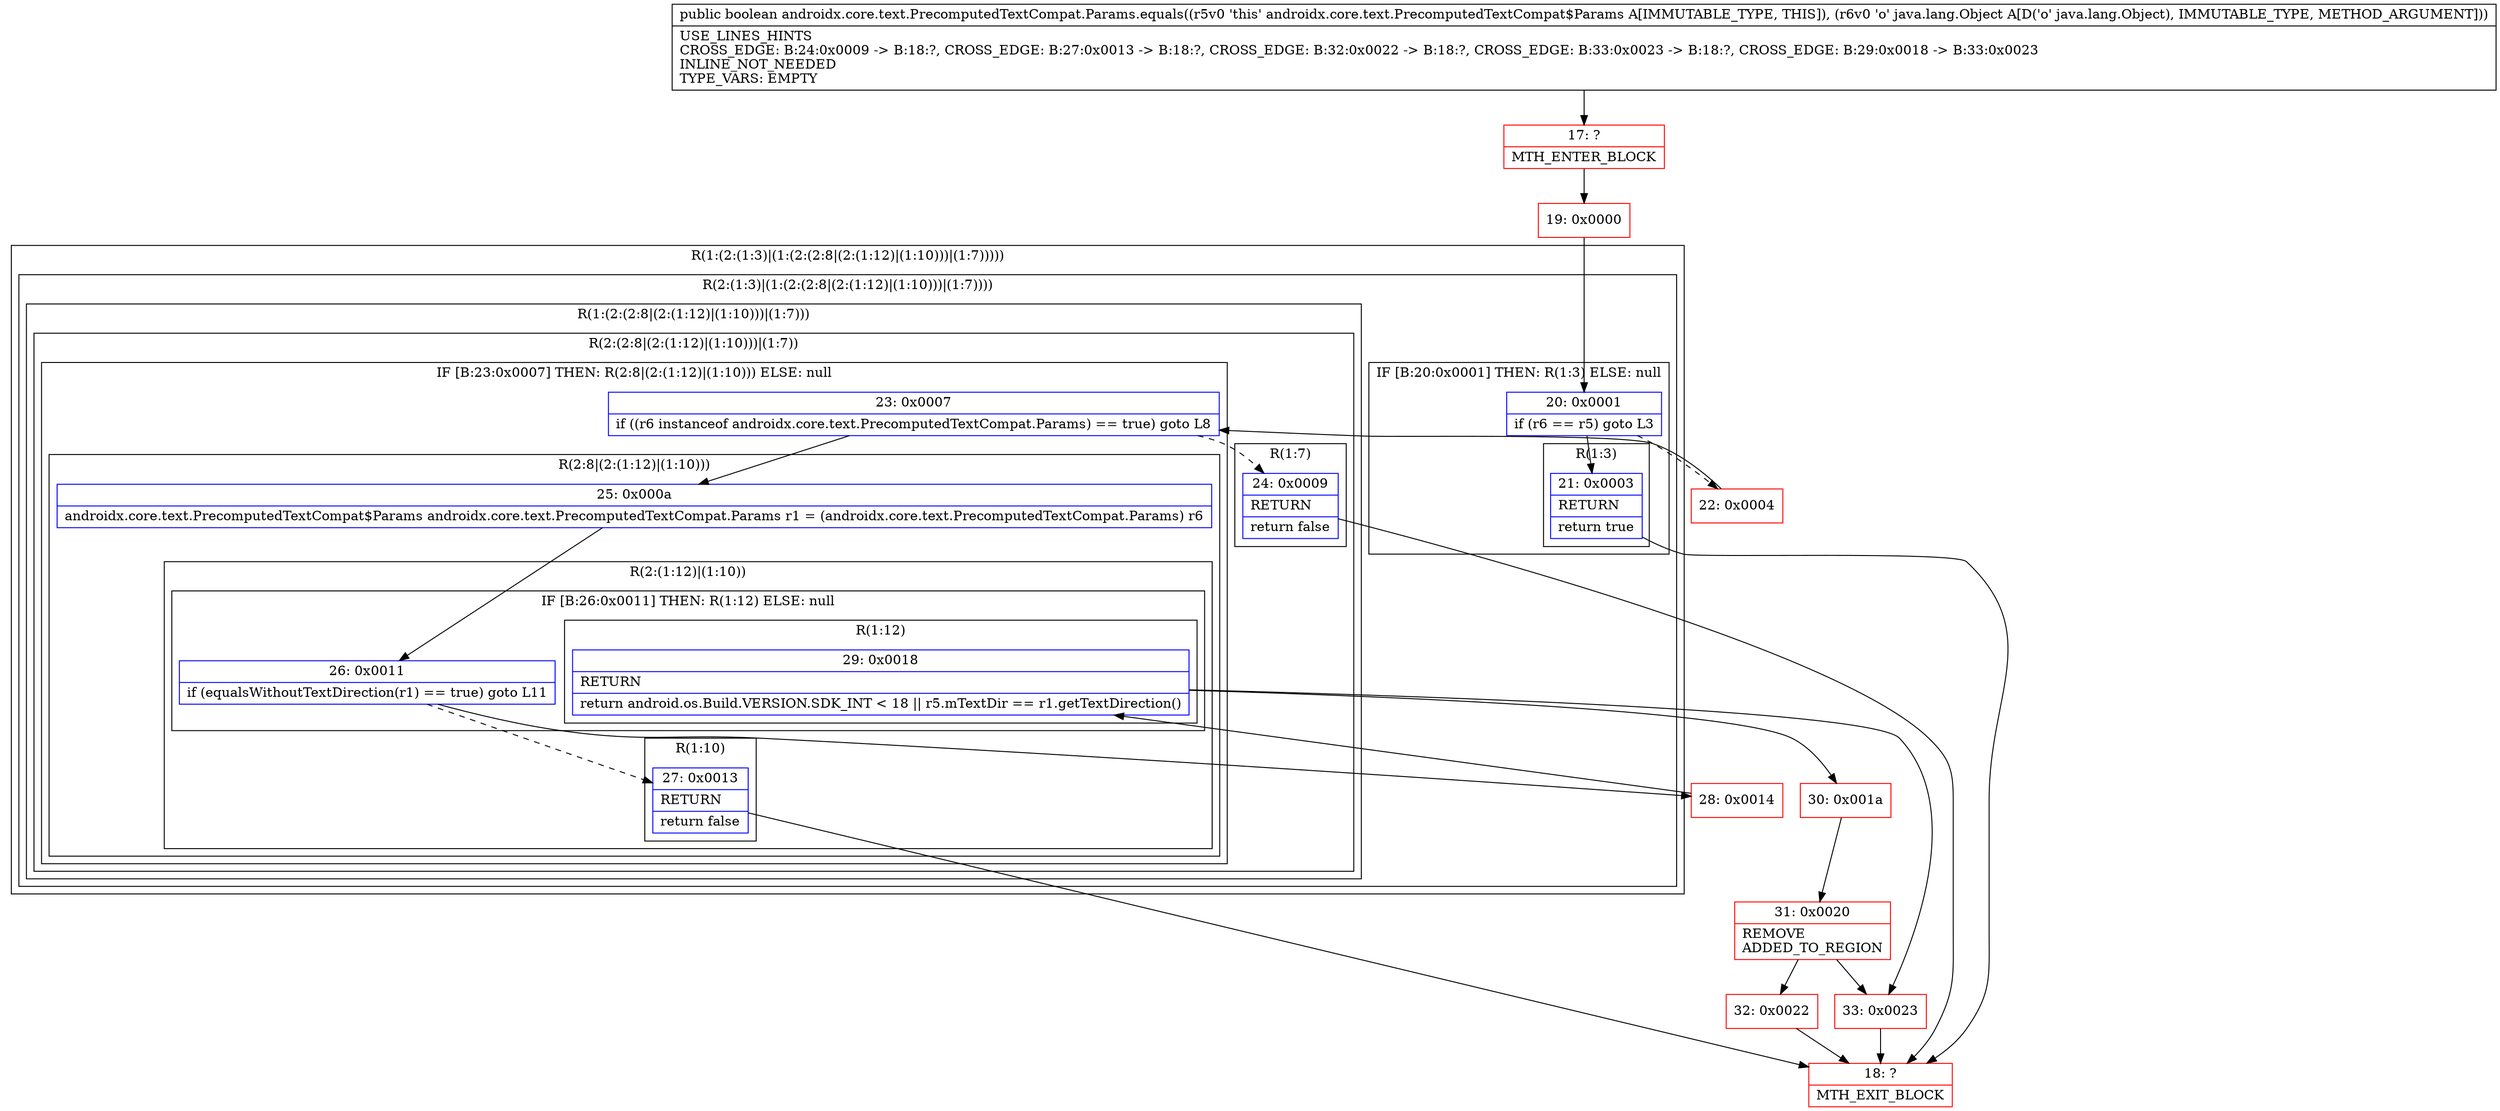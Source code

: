 digraph "CFG forandroidx.core.text.PrecomputedTextCompat.Params.equals(Ljava\/lang\/Object;)Z" {
subgraph cluster_Region_1990224861 {
label = "R(1:(2:(1:3)|(1:(2:(2:8|(2:(1:12)|(1:10)))|(1:7)))))";
node [shape=record,color=blue];
subgraph cluster_Region_520160577 {
label = "R(2:(1:3)|(1:(2:(2:8|(2:(1:12)|(1:10)))|(1:7))))";
node [shape=record,color=blue];
subgraph cluster_IfRegion_368663696 {
label = "IF [B:20:0x0001] THEN: R(1:3) ELSE: null";
node [shape=record,color=blue];
Node_20 [shape=record,label="{20\:\ 0x0001|if (r6 == r5) goto L3\l}"];
subgraph cluster_Region_1747123324 {
label = "R(1:3)";
node [shape=record,color=blue];
Node_21 [shape=record,label="{21\:\ 0x0003|RETURN\l|return true\l}"];
}
}
subgraph cluster_Region_489266214 {
label = "R(1:(2:(2:8|(2:(1:12)|(1:10)))|(1:7)))";
node [shape=record,color=blue];
subgraph cluster_Region_169195983 {
label = "R(2:(2:8|(2:(1:12)|(1:10)))|(1:7))";
node [shape=record,color=blue];
subgraph cluster_IfRegion_1440184769 {
label = "IF [B:23:0x0007] THEN: R(2:8|(2:(1:12)|(1:10))) ELSE: null";
node [shape=record,color=blue];
Node_23 [shape=record,label="{23\:\ 0x0007|if ((r6 instanceof androidx.core.text.PrecomputedTextCompat.Params) == true) goto L8\l}"];
subgraph cluster_Region_713219436 {
label = "R(2:8|(2:(1:12)|(1:10)))";
node [shape=record,color=blue];
Node_25 [shape=record,label="{25\:\ 0x000a|androidx.core.text.PrecomputedTextCompat$Params androidx.core.text.PrecomputedTextCompat.Params r1 = (androidx.core.text.PrecomputedTextCompat.Params) r6\l}"];
subgraph cluster_Region_719961627 {
label = "R(2:(1:12)|(1:10))";
node [shape=record,color=blue];
subgraph cluster_IfRegion_1009197179 {
label = "IF [B:26:0x0011] THEN: R(1:12) ELSE: null";
node [shape=record,color=blue];
Node_26 [shape=record,label="{26\:\ 0x0011|if (equalsWithoutTextDirection(r1) == true) goto L11\l}"];
subgraph cluster_Region_1612659588 {
label = "R(1:12)";
node [shape=record,color=blue];
Node_29 [shape=record,label="{29\:\ 0x0018|RETURN\l|return android.os.Build.VERSION.SDK_INT \< 18 \|\| r5.mTextDir == r1.getTextDirection()\l}"];
}
}
subgraph cluster_Region_2070994892 {
label = "R(1:10)";
node [shape=record,color=blue];
Node_27 [shape=record,label="{27\:\ 0x0013|RETURN\l|return false\l}"];
}
}
}
}
subgraph cluster_Region_1544342188 {
label = "R(1:7)";
node [shape=record,color=blue];
Node_24 [shape=record,label="{24\:\ 0x0009|RETURN\l|return false\l}"];
}
}
}
}
}
Node_17 [shape=record,color=red,label="{17\:\ ?|MTH_ENTER_BLOCK\l}"];
Node_19 [shape=record,color=red,label="{19\:\ 0x0000}"];
Node_18 [shape=record,color=red,label="{18\:\ ?|MTH_EXIT_BLOCK\l}"];
Node_22 [shape=record,color=red,label="{22\:\ 0x0004}"];
Node_28 [shape=record,color=red,label="{28\:\ 0x0014}"];
Node_30 [shape=record,color=red,label="{30\:\ 0x001a}"];
Node_31 [shape=record,color=red,label="{31\:\ 0x0020|REMOVE\lADDED_TO_REGION\l}"];
Node_32 [shape=record,color=red,label="{32\:\ 0x0022}"];
Node_33 [shape=record,color=red,label="{33\:\ 0x0023}"];
MethodNode[shape=record,label="{public boolean androidx.core.text.PrecomputedTextCompat.Params.equals((r5v0 'this' androidx.core.text.PrecomputedTextCompat$Params A[IMMUTABLE_TYPE, THIS]), (r6v0 'o' java.lang.Object A[D('o' java.lang.Object), IMMUTABLE_TYPE, METHOD_ARGUMENT]))  | USE_LINES_HINTS\lCROSS_EDGE: B:24:0x0009 \-\> B:18:?, CROSS_EDGE: B:27:0x0013 \-\> B:18:?, CROSS_EDGE: B:32:0x0022 \-\> B:18:?, CROSS_EDGE: B:33:0x0023 \-\> B:18:?, CROSS_EDGE: B:29:0x0018 \-\> B:33:0x0023\lINLINE_NOT_NEEDED\lTYPE_VARS: EMPTY\l}"];
MethodNode -> Node_17;Node_20 -> Node_21;
Node_20 -> Node_22[style=dashed];
Node_21 -> Node_18;
Node_23 -> Node_24[style=dashed];
Node_23 -> Node_25;
Node_25 -> Node_26;
Node_26 -> Node_27[style=dashed];
Node_26 -> Node_28;
Node_29 -> Node_30;
Node_29 -> Node_33;
Node_27 -> Node_18;
Node_24 -> Node_18;
Node_17 -> Node_19;
Node_19 -> Node_20;
Node_22 -> Node_23;
Node_28 -> Node_29;
Node_30 -> Node_31;
Node_31 -> Node_32;
Node_31 -> Node_33;
Node_32 -> Node_18;
Node_33 -> Node_18;
}


